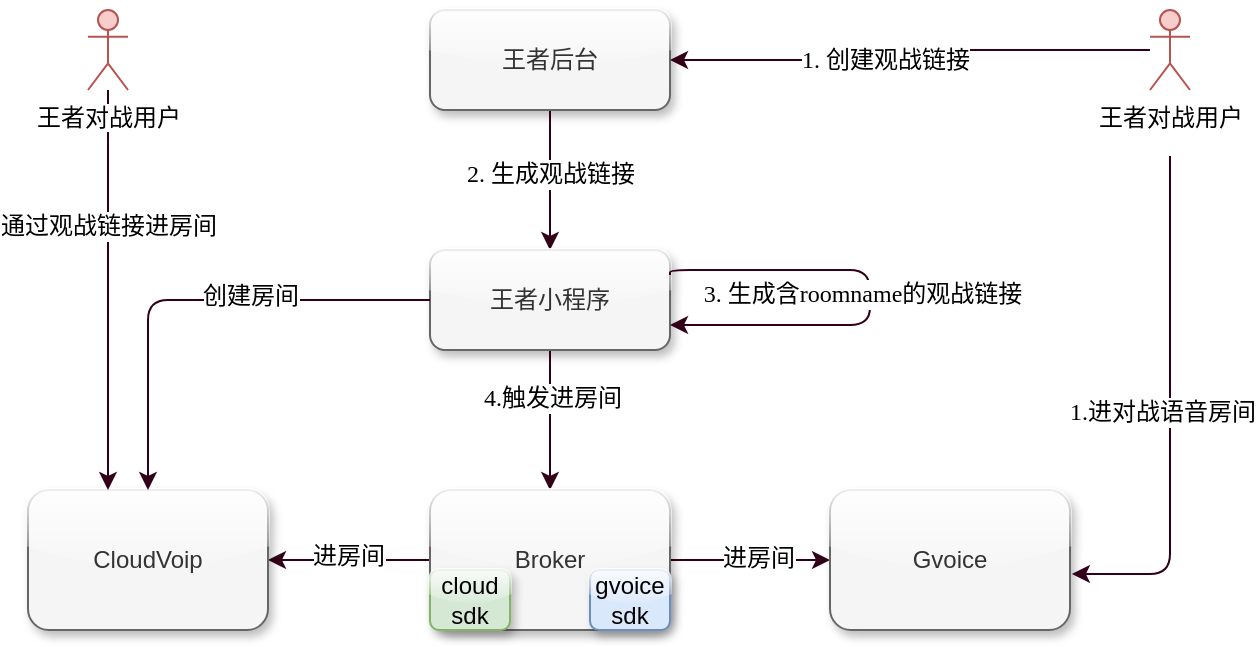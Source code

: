 <mxfile pages="1" version="11.2.5" type="github"><diagram id="wcX6nzhB4Y-xcH75rdL0" name="Page-1"><mxGraphModel dx="1020" dy="553" grid="1" gridSize="10" guides="1" tooltips="1" connect="1" arrows="1" fold="1" page="1" pageScale="1" pageWidth="827" pageHeight="1169" math="0" shadow="0"><root><mxCell id="0"/><mxCell id="1" parent="0"/><mxCell id="SBnvergt2Fq_3E9QAqki-18" style="edgeStyle=orthogonalEdgeStyle;rounded=0;orthogonalLoop=1;jettySize=auto;html=1;exitX=0.5;exitY=1;exitDx=0;exitDy=0;entryX=0.5;entryY=0;entryDx=0;entryDy=0;strokeColor=#33001A;fontFamily=Comic Sans MS;" edge="1" parent="1" source="SBnvergt2Fq_3E9QAqki-1" target="SBnvergt2Fq_3E9QAqki-15"><mxGeometry relative="1" as="geometry"/></mxCell><mxCell id="SBnvergt2Fq_3E9QAqki-19" value="2. 生成观战链接" style="text;html=1;resizable=0;points=[];align=center;verticalAlign=middle;labelBackgroundColor=#ffffff;fontFamily=Comic Sans MS;" vertex="1" connectable="0" parent="SBnvergt2Fq_3E9QAqki-18"><mxGeometry x="-0.1" relative="1" as="geometry"><mxPoint as="offset"/></mxGeometry></mxCell><mxCell id="SBnvergt2Fq_3E9QAqki-1" value="王者后台" style="rounded=1;whiteSpace=wrap;html=1;fillColor=#f5f5f5;strokeColor=#666666;fontColor=#333333;shadow=1;glass=1;comic=0;" vertex="1" parent="1"><mxGeometry x="240" y="40" width="120" height="50" as="geometry"/></mxCell><mxCell id="SBnvergt2Fq_3E9QAqki-10" style="edgeStyle=orthogonalEdgeStyle;rounded=0;orthogonalLoop=1;jettySize=auto;html=1;entryX=1;entryY=0.5;entryDx=0;entryDy=0;fillColor=#d5e8d4;strokeColor=#33001A;" edge="1" parent="1" source="SBnvergt2Fq_3E9QAqki-4" target="SBnvergt2Fq_3E9QAqki-1"><mxGeometry relative="1" as="geometry"/></mxCell><mxCell id="SBnvergt2Fq_3E9QAqki-11" value="&lt;p style=&quot;line-height: 70%&quot;&gt;1. 创建观战链接&lt;/p&gt;" style="text;html=1;resizable=0;points=[];align=left;verticalAlign=middle;labelBackgroundColor=#ffffff;fontFamily=Comic Sans MS;" vertex="1" connectable="0" parent="SBnvergt2Fq_3E9QAqki-10"><mxGeometry x="0.415" y="-2" relative="1" as="geometry"><mxPoint x="-8" y="2" as="offset"/></mxGeometry></mxCell><mxCell id="SBnvergt2Fq_3E9QAqki-4" value="王者对战用户" style="shape=umlActor;verticalLabelPosition=bottom;labelBackgroundColor=#ffffff;verticalAlign=top;html=1;outlineConnect=0;fillColor=#f8cecc;strokeColor=#b85450;fontFamily=Comic Sans MS;" vertex="1" parent="1"><mxGeometry x="600" y="40" width="20" height="40" as="geometry"/></mxCell><mxCell id="SBnvergt2Fq_3E9QAqki-26" style="edgeStyle=orthogonalEdgeStyle;rounded=0;orthogonalLoop=1;jettySize=auto;html=1;entryX=0.5;entryY=0;entryDx=0;entryDy=0;strokeColor=#33001A;fontFamily=Comic Sans MS;" edge="1" parent="1" source="SBnvergt2Fq_3E9QAqki-15" target="SBnvergt2Fq_3E9QAqki-25"><mxGeometry relative="1" as="geometry"/></mxCell><mxCell id="SBnvergt2Fq_3E9QAqki-30" value="4.触发进房间" style="text;html=1;resizable=0;points=[];align=center;verticalAlign=middle;labelBackgroundColor=#ffffff;fontFamily=Comic Sans MS;" vertex="1" connectable="0" parent="SBnvergt2Fq_3E9QAqki-26"><mxGeometry x="-0.314" y="1" relative="1" as="geometry"><mxPoint as="offset"/></mxGeometry></mxCell><mxCell id="SBnvergt2Fq_3E9QAqki-15" value="王者小程序" style="rounded=1;whiteSpace=wrap;html=1;fillColor=#f5f5f5;strokeColor=#666666;fontColor=#333333;shadow=1;glass=1;comic=0;" vertex="1" parent="1"><mxGeometry x="240" y="160" width="120" height="50" as="geometry"/></mxCell><mxCell id="SBnvergt2Fq_3E9QAqki-21" value="" style="edgeStyle=segmentEdgeStyle;endArrow=classic;html=1;strokeColor=#33001A;fontFamily=Comic Sans MS;exitX=1;exitY=0.25;exitDx=0;exitDy=0;entryX=1;entryY=0.75;entryDx=0;entryDy=0;" edge="1" parent="1" source="SBnvergt2Fq_3E9QAqki-15" target="SBnvergt2Fq_3E9QAqki-15"><mxGeometry width="50" height="50" relative="1" as="geometry"><mxPoint x="390" y="220" as="sourcePoint"/><mxPoint x="450" y="210" as="targetPoint"/><Array as="points"><mxPoint x="360" y="170"/><mxPoint x="460" y="170"/><mxPoint x="460" y="198"/></Array></mxGeometry></mxCell><mxCell id="SBnvergt2Fq_3E9QAqki-22" value="3. 生成含roomname的观战链接" style="text;html=1;resizable=0;points=[];align=center;verticalAlign=middle;labelBackgroundColor=#ffffff;fontFamily=Comic Sans MS;" vertex="1" connectable="0" parent="SBnvergt2Fq_3E9QAqki-21"><mxGeometry x="-0.009" y="-4" relative="1" as="geometry"><mxPoint as="offset"/></mxGeometry></mxCell><mxCell id="SBnvergt2Fq_3E9QAqki-33" style="edgeStyle=orthogonalEdgeStyle;rounded=0;orthogonalLoop=1;jettySize=auto;html=1;entryX=1;entryY=0.5;entryDx=0;entryDy=0;strokeColor=#33001A;fontFamily=Comic Sans MS;" edge="1" parent="1" source="SBnvergt2Fq_3E9QAqki-25" target="SBnvergt2Fq_3E9QAqki-31"><mxGeometry relative="1" as="geometry"/></mxCell><mxCell id="SBnvergt2Fq_3E9QAqki-41" value="进房间" style="text;html=1;resizable=0;points=[];align=center;verticalAlign=middle;labelBackgroundColor=#ffffff;fontFamily=Comic Sans MS;" vertex="1" connectable="0" parent="SBnvergt2Fq_3E9QAqki-33"><mxGeometry x="0.012" y="-2" relative="1" as="geometry"><mxPoint as="offset"/></mxGeometry></mxCell><mxCell id="SBnvergt2Fq_3E9QAqki-34" style="edgeStyle=orthogonalEdgeStyle;rounded=0;orthogonalLoop=1;jettySize=auto;html=1;entryX=0;entryY=0.5;entryDx=0;entryDy=0;strokeColor=#33001A;fontFamily=Comic Sans MS;" edge="1" parent="1" source="SBnvergt2Fq_3E9QAqki-25" target="SBnvergt2Fq_3E9QAqki-32"><mxGeometry relative="1" as="geometry"/></mxCell><mxCell id="SBnvergt2Fq_3E9QAqki-42" value="进房间" style="text;html=1;resizable=0;points=[];align=center;verticalAlign=middle;labelBackgroundColor=#ffffff;fontFamily=Comic Sans MS;" vertex="1" connectable="0" parent="SBnvergt2Fq_3E9QAqki-34"><mxGeometry x="0.1" y="1" relative="1" as="geometry"><mxPoint as="offset"/></mxGeometry></mxCell><mxCell id="SBnvergt2Fq_3E9QAqki-25" value="&lt;span&gt;Broker&lt;/span&gt;" style="rounded=1;whiteSpace=wrap;html=1;fillColor=#f5f5f5;strokeColor=#666666;fontColor=#333333;shadow=1;glass=1;comic=0;align=center;" vertex="1" parent="1"><mxGeometry x="240" y="280" width="120" height="70" as="geometry"/></mxCell><mxCell id="SBnvergt2Fq_3E9QAqki-28" value="cloud sdk" style="rounded=1;whiteSpace=wrap;html=1;fillColor=#d5e8d4;strokeColor=#82b366;shadow=1;glass=1;comic=0;" vertex="1" parent="1"><mxGeometry x="240" y="320" width="40" height="30" as="geometry"/></mxCell><mxCell id="SBnvergt2Fq_3E9QAqki-29" value="gvoice&lt;br&gt;sdk" style="rounded=1;whiteSpace=wrap;html=1;fillColor=#dae8fc;strokeColor=#6c8ebf;shadow=1;glass=1;comic=0;" vertex="1" parent="1"><mxGeometry x="320" y="320" width="40" height="30" as="geometry"/></mxCell><mxCell id="SBnvergt2Fq_3E9QAqki-31" value="CloudVoip" style="rounded=1;whiteSpace=wrap;html=1;fillColor=#f5f5f5;strokeColor=#666666;fontColor=#333333;shadow=1;glass=1;comic=0;" vertex="1" parent="1"><mxGeometry x="39" y="280" width="120" height="70" as="geometry"/></mxCell><mxCell id="SBnvergt2Fq_3E9QAqki-32" value="Gvoice" style="rounded=1;whiteSpace=wrap;html=1;fillColor=#f5f5f5;strokeColor=#666666;fontColor=#333333;shadow=1;glass=1;comic=0;" vertex="1" parent="1"><mxGeometry x="440" y="280" width="120" height="70" as="geometry"/></mxCell><mxCell id="SBnvergt2Fq_3E9QAqki-37" value="" style="edgeStyle=segmentEdgeStyle;endArrow=classic;html=1;strokeColor=#33001A;fontFamily=Comic Sans MS;exitX=1;exitY=0.25;exitDx=0;exitDy=0;entryX=1.008;entryY=0.6;entryDx=0;entryDy=0;entryPerimeter=0;" edge="1" parent="1" target="SBnvergt2Fq_3E9QAqki-32"><mxGeometry width="50" height="50" relative="1" as="geometry"><mxPoint x="610" y="113" as="sourcePoint"/><mxPoint x="610" y="138" as="targetPoint"/><Array as="points"><mxPoint x="610" y="322"/></Array></mxGeometry></mxCell><mxCell id="SBnvergt2Fq_3E9QAqki-38" value="1.进对战语音房间" style="text;html=1;resizable=0;points=[];align=center;verticalAlign=middle;labelBackgroundColor=#ffffff;fontFamily=Comic Sans MS;" vertex="1" connectable="0" parent="SBnvergt2Fq_3E9QAqki-37"><mxGeometry x="-0.009" y="-4" relative="1" as="geometry"><mxPoint as="offset"/></mxGeometry></mxCell><mxCell id="SBnvergt2Fq_3E9QAqki-39" value="" style="edgeStyle=elbowEdgeStyle;elbow=horizontal;endArrow=classic;html=1;strokeColor=#33001A;fontFamily=Comic Sans MS;exitX=0;exitY=0.5;exitDx=0;exitDy=0;entryX=0.5;entryY=0;entryDx=0;entryDy=0;" edge="1" parent="1" source="SBnvergt2Fq_3E9QAqki-15" target="SBnvergt2Fq_3E9QAqki-31"><mxGeometry width="50" height="50" relative="1" as="geometry"><mxPoint x="124" y="220" as="sourcePoint"/><mxPoint x="174" y="170" as="targetPoint"/><Array as="points"><mxPoint x="99" y="185"/></Array></mxGeometry></mxCell><mxCell id="SBnvergt2Fq_3E9QAqki-40" value="创建房间" style="text;html=1;resizable=0;points=[];align=center;verticalAlign=middle;labelBackgroundColor=#ffffff;fontFamily=Comic Sans MS;" vertex="1" connectable="0" parent="SBnvergt2Fq_3E9QAqki-39"><mxGeometry x="-0.237" y="-2" relative="1" as="geometry"><mxPoint as="offset"/></mxGeometry></mxCell><mxCell id="SBnvergt2Fq_3E9QAqki-47" style="edgeStyle=orthogonalEdgeStyle;rounded=0;comic=0;jumpStyle=none;orthogonalLoop=1;jettySize=auto;html=1;shadow=0;sourcePerimeterSpacing=0;targetPerimeterSpacing=0;strokeColor=#33001A;fontFamily=Comic Sans MS;" edge="1" parent="1" source="SBnvergt2Fq_3E9QAqki-46"><mxGeometry relative="1" as="geometry"><mxPoint x="79" y="280" as="targetPoint"/></mxGeometry></mxCell><mxCell id="SBnvergt2Fq_3E9QAqki-48" value="通过观战链接进房间" style="text;html=1;resizable=0;points=[];align=center;verticalAlign=middle;labelBackgroundColor=#ffffff;fontFamily=Comic Sans MS;" vertex="1" connectable="0" parent="SBnvergt2Fq_3E9QAqki-47"><mxGeometry x="-0.323" relative="1" as="geometry"><mxPoint as="offset"/></mxGeometry></mxCell><mxCell id="SBnvergt2Fq_3E9QAqki-46" value="王者对战用户" style="shape=umlActor;verticalLabelPosition=bottom;labelBackgroundColor=#ffffff;verticalAlign=top;html=1;outlineConnect=0;fillColor=#f8cecc;strokeColor=#b85450;fontFamily=Comic Sans MS;" vertex="1" parent="1"><mxGeometry x="69" y="40" width="20" height="40" as="geometry"/></mxCell></root></mxGraphModel></diagram></mxfile>